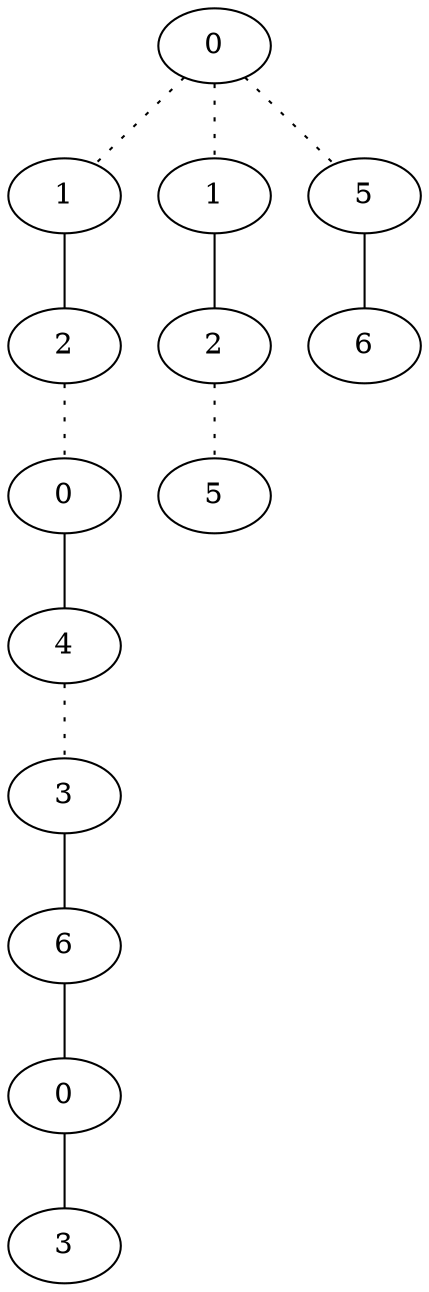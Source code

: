 graph {
a0[label=0];
a1[label=1];
a2[label=2];
a3[label=0];
a4[label=4];
a5[label=3];
a6[label=6];
a7[label=0];
a8[label=3];
a9[label=1];
a10[label=2];
a11[label=5];
a12[label=5];
a13[label=6];
a0 -- a1 [style=dotted];
a0 -- a9 [style=dotted];
a0 -- a12 [style=dotted];
a1 -- a2;
a2 -- a3 [style=dotted];
a3 -- a4;
a4 -- a5 [style=dotted];
a5 -- a6;
a6 -- a7;
a7 -- a8;
a9 -- a10;
a10 -- a11 [style=dotted];
a12 -- a13;
}
